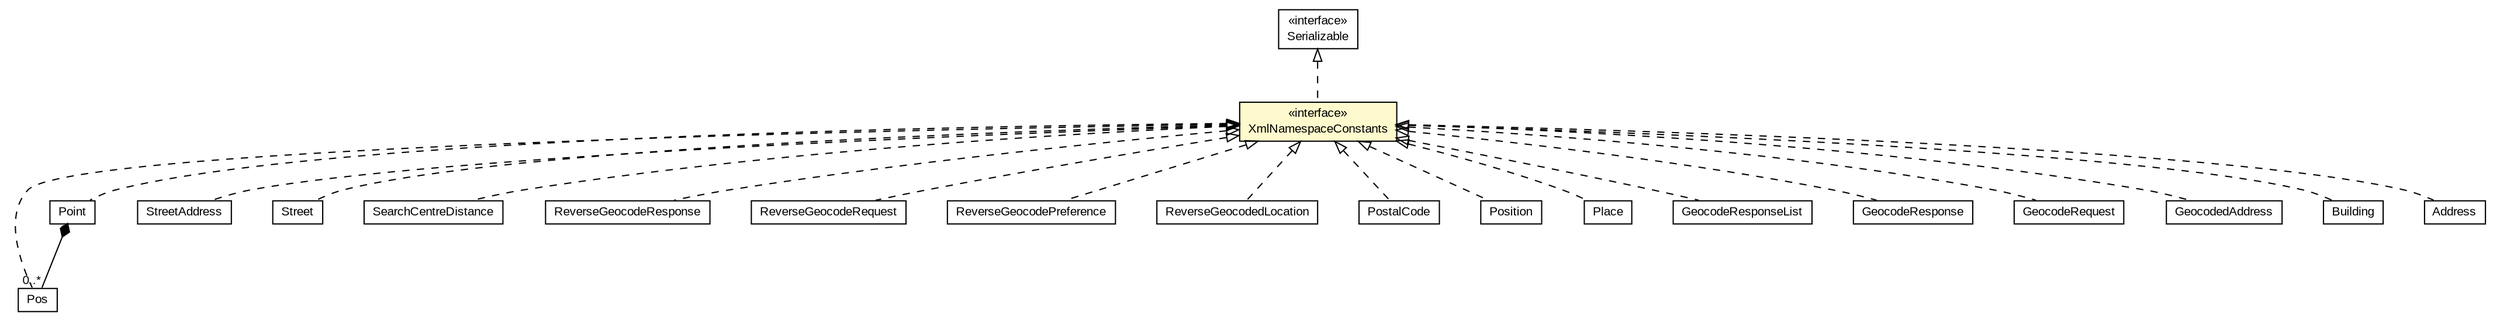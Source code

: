 #!/usr/local/bin/dot
#
# Class diagram 
# Generated by UMLGraph version R5_6-24-gf6e263 (http://www.umlgraph.org/)
#

digraph G {
	edge [fontname="arial",fontsize=10,labelfontname="arial",labelfontsize=10];
	node [fontname="arial",fontsize=10,shape=plaintext];
	nodesep=0.25;
	ranksep=0.5;
	// nl.mineleni.openls.databinding.gml.Pos
	c4725 [label=<<table title="nl.mineleni.openls.databinding.gml.Pos" border="0" cellborder="1" cellspacing="0" cellpadding="2" port="p" href="./databinding/gml/Pos.html">
		<tr><td><table border="0" cellspacing="0" cellpadding="1">
<tr><td align="center" balign="center"> Pos </td></tr>
		</table></td></tr>
		</table>>, URL="./databinding/gml/Pos.html", fontname="arial", fontcolor="black", fontsize=10.0];
	// nl.mineleni.openls.databinding.gml.Point
	c4726 [label=<<table title="nl.mineleni.openls.databinding.gml.Point" border="0" cellborder="1" cellspacing="0" cellpadding="2" port="p" href="./databinding/gml/Point.html">
		<tr><td><table border="0" cellspacing="0" cellpadding="1">
<tr><td align="center" balign="center"> Point </td></tr>
		</table></td></tr>
		</table>>, URL="./databinding/gml/Point.html", fontname="arial", fontcolor="black", fontsize=10.0];
	// nl.mineleni.openls.databinding.openls.StreetAddress
	c4727 [label=<<table title="nl.mineleni.openls.databinding.openls.StreetAddress" border="0" cellborder="1" cellspacing="0" cellpadding="2" port="p" href="./databinding/openls/StreetAddress.html">
		<tr><td><table border="0" cellspacing="0" cellpadding="1">
<tr><td align="center" balign="center"> StreetAddress </td></tr>
		</table></td></tr>
		</table>>, URL="./databinding/openls/StreetAddress.html", fontname="arial", fontcolor="black", fontsize=10.0];
	// nl.mineleni.openls.databinding.openls.Street
	c4728 [label=<<table title="nl.mineleni.openls.databinding.openls.Street" border="0" cellborder="1" cellspacing="0" cellpadding="2" port="p" href="./databinding/openls/Street.html">
		<tr><td><table border="0" cellspacing="0" cellpadding="1">
<tr><td align="center" balign="center"> Street </td></tr>
		</table></td></tr>
		</table>>, URL="./databinding/openls/Street.html", fontname="arial", fontcolor="black", fontsize=10.0];
	// nl.mineleni.openls.databinding.openls.SearchCentreDistance
	c4729 [label=<<table title="nl.mineleni.openls.databinding.openls.SearchCentreDistance" border="0" cellborder="1" cellspacing="0" cellpadding="2" port="p" href="./databinding/openls/SearchCentreDistance.html">
		<tr><td><table border="0" cellspacing="0" cellpadding="1">
<tr><td align="center" balign="center"> SearchCentreDistance </td></tr>
		</table></td></tr>
		</table>>, URL="./databinding/openls/SearchCentreDistance.html", fontname="arial", fontcolor="black", fontsize=10.0];
	// nl.mineleni.openls.databinding.openls.ReverseGeocodeResponse
	c4730 [label=<<table title="nl.mineleni.openls.databinding.openls.ReverseGeocodeResponse" border="0" cellborder="1" cellspacing="0" cellpadding="2" port="p" href="./databinding/openls/ReverseGeocodeResponse.html">
		<tr><td><table border="0" cellspacing="0" cellpadding="1">
<tr><td align="center" balign="center"> ReverseGeocodeResponse </td></tr>
		</table></td></tr>
		</table>>, URL="./databinding/openls/ReverseGeocodeResponse.html", fontname="arial", fontcolor="black", fontsize=10.0];
	// nl.mineleni.openls.databinding.openls.ReverseGeocodeRequest
	c4731 [label=<<table title="nl.mineleni.openls.databinding.openls.ReverseGeocodeRequest" border="0" cellborder="1" cellspacing="0" cellpadding="2" port="p" href="./databinding/openls/ReverseGeocodeRequest.html">
		<tr><td><table border="0" cellspacing="0" cellpadding="1">
<tr><td align="center" balign="center"> ReverseGeocodeRequest </td></tr>
		</table></td></tr>
		</table>>, URL="./databinding/openls/ReverseGeocodeRequest.html", fontname="arial", fontcolor="black", fontsize=10.0];
	// nl.mineleni.openls.databinding.openls.ReverseGeocodePreference
	c4732 [label=<<table title="nl.mineleni.openls.databinding.openls.ReverseGeocodePreference" border="0" cellborder="1" cellspacing="0" cellpadding="2" port="p" href="./databinding/openls/ReverseGeocodePreference.html">
		<tr><td><table border="0" cellspacing="0" cellpadding="1">
<tr><td align="center" balign="center"> ReverseGeocodePreference </td></tr>
		</table></td></tr>
		</table>>, URL="./databinding/openls/ReverseGeocodePreference.html", fontname="arial", fontcolor="black", fontsize=10.0];
	// nl.mineleni.openls.databinding.openls.ReverseGeocodedLocation
	c4734 [label=<<table title="nl.mineleni.openls.databinding.openls.ReverseGeocodedLocation" border="0" cellborder="1" cellspacing="0" cellpadding="2" port="p" href="./databinding/openls/ReverseGeocodedLocation.html">
		<tr><td><table border="0" cellspacing="0" cellpadding="1">
<tr><td align="center" balign="center"> ReverseGeocodedLocation </td></tr>
		</table></td></tr>
		</table>>, URL="./databinding/openls/ReverseGeocodedLocation.html", fontname="arial", fontcolor="black", fontsize=10.0];
	// nl.mineleni.openls.databinding.openls.PostalCode
	c4735 [label=<<table title="nl.mineleni.openls.databinding.openls.PostalCode" border="0" cellborder="1" cellspacing="0" cellpadding="2" port="p" href="./databinding/openls/PostalCode.html">
		<tr><td><table border="0" cellspacing="0" cellpadding="1">
<tr><td align="center" balign="center"> PostalCode </td></tr>
		</table></td></tr>
		</table>>, URL="./databinding/openls/PostalCode.html", fontname="arial", fontcolor="black", fontsize=10.0];
	// nl.mineleni.openls.databinding.openls.Position
	c4736 [label=<<table title="nl.mineleni.openls.databinding.openls.Position" border="0" cellborder="1" cellspacing="0" cellpadding="2" port="p" href="./databinding/openls/Position.html">
		<tr><td><table border="0" cellspacing="0" cellpadding="1">
<tr><td align="center" balign="center"> Position </td></tr>
		</table></td></tr>
		</table>>, URL="./databinding/openls/Position.html", fontname="arial", fontcolor="black", fontsize=10.0];
	// nl.mineleni.openls.databinding.openls.Place
	c4737 [label=<<table title="nl.mineleni.openls.databinding.openls.Place" border="0" cellborder="1" cellspacing="0" cellpadding="2" port="p" href="./databinding/openls/Place.html">
		<tr><td><table border="0" cellspacing="0" cellpadding="1">
<tr><td align="center" balign="center"> Place </td></tr>
		</table></td></tr>
		</table>>, URL="./databinding/openls/Place.html", fontname="arial", fontcolor="black", fontsize=10.0];
	// nl.mineleni.openls.databinding.openls.GeocodeResponseList
	c4738 [label=<<table title="nl.mineleni.openls.databinding.openls.GeocodeResponseList" border="0" cellborder="1" cellspacing="0" cellpadding="2" port="p" href="./databinding/openls/GeocodeResponseList.html">
		<tr><td><table border="0" cellspacing="0" cellpadding="1">
<tr><td align="center" balign="center"> GeocodeResponseList </td></tr>
		</table></td></tr>
		</table>>, URL="./databinding/openls/GeocodeResponseList.html", fontname="arial", fontcolor="black", fontsize=10.0];
	// nl.mineleni.openls.databinding.openls.GeocodeResponse
	c4739 [label=<<table title="nl.mineleni.openls.databinding.openls.GeocodeResponse" border="0" cellborder="1" cellspacing="0" cellpadding="2" port="p" href="./databinding/openls/GeocodeResponse.html">
		<tr><td><table border="0" cellspacing="0" cellpadding="1">
<tr><td align="center" balign="center"> GeocodeResponse </td></tr>
		</table></td></tr>
		</table>>, URL="./databinding/openls/GeocodeResponse.html", fontname="arial", fontcolor="black", fontsize=10.0];
	// nl.mineleni.openls.databinding.openls.GeocodeRequest
	c4740 [label=<<table title="nl.mineleni.openls.databinding.openls.GeocodeRequest" border="0" cellborder="1" cellspacing="0" cellpadding="2" port="p" href="./databinding/openls/GeocodeRequest.html">
		<tr><td><table border="0" cellspacing="0" cellpadding="1">
<tr><td align="center" balign="center"> GeocodeRequest </td></tr>
		</table></td></tr>
		</table>>, URL="./databinding/openls/GeocodeRequest.html", fontname="arial", fontcolor="black", fontsize=10.0];
	// nl.mineleni.openls.databinding.openls.GeocodedAddress
	c4741 [label=<<table title="nl.mineleni.openls.databinding.openls.GeocodedAddress" border="0" cellborder="1" cellspacing="0" cellpadding="2" port="p" href="./databinding/openls/GeocodedAddress.html">
		<tr><td><table border="0" cellspacing="0" cellpadding="1">
<tr><td align="center" balign="center"> GeocodedAddress </td></tr>
		</table></td></tr>
		</table>>, URL="./databinding/openls/GeocodedAddress.html", fontname="arial", fontcolor="black", fontsize=10.0];
	// nl.mineleni.openls.databinding.openls.Building
	c4742 [label=<<table title="nl.mineleni.openls.databinding.openls.Building" border="0" cellborder="1" cellspacing="0" cellpadding="2" port="p" href="./databinding/openls/Building.html">
		<tr><td><table border="0" cellspacing="0" cellpadding="1">
<tr><td align="center" balign="center"> Building </td></tr>
		</table></td></tr>
		</table>>, URL="./databinding/openls/Building.html", fontname="arial", fontcolor="black", fontsize=10.0];
	// nl.mineleni.openls.databinding.openls.Address
	c4743 [label=<<table title="nl.mineleni.openls.databinding.openls.Address" border="0" cellborder="1" cellspacing="0" cellpadding="2" port="p" href="./databinding/openls/Address.html">
		<tr><td><table border="0" cellspacing="0" cellpadding="1">
<tr><td align="center" balign="center"> Address </td></tr>
		</table></td></tr>
		</table>>, URL="./databinding/openls/Address.html", fontname="arial", fontcolor="black", fontsize=10.0];
	// nl.mineleni.openls.XmlNamespaceConstants
	c4744 [label=<<table title="nl.mineleni.openls.XmlNamespaceConstants" border="0" cellborder="1" cellspacing="0" cellpadding="2" port="p" bgcolor="lemonChiffon" href="./XmlNamespaceConstants.html">
		<tr><td><table border="0" cellspacing="0" cellpadding="1">
<tr><td align="center" balign="center"> &#171;interface&#187; </td></tr>
<tr><td align="center" balign="center"> XmlNamespaceConstants </td></tr>
		</table></td></tr>
		</table>>, URL="./XmlNamespaceConstants.html", fontname="arial", fontcolor="black", fontsize=10.0];
	//nl.mineleni.openls.databinding.gml.Pos implements nl.mineleni.openls.XmlNamespaceConstants
	c4744:p -> c4725:p [dir=back,arrowtail=empty,style=dashed];
	//nl.mineleni.openls.databinding.gml.Point implements nl.mineleni.openls.XmlNamespaceConstants
	c4744:p -> c4726:p [dir=back,arrowtail=empty,style=dashed];
	// nl.mineleni.openls.databinding.gml.Point COMPOSED nl.mineleni.openls.databinding.gml.Pos
	c4726:p -> c4725:p [taillabel="1", label="", headlabel="0..*", fontname="arial", fontcolor="black", fontsize=10.0, color="black", arrowhead=none, arrowtail=diamond, dir=both];
	//nl.mineleni.openls.databinding.openls.StreetAddress implements nl.mineleni.openls.XmlNamespaceConstants
	c4744:p -> c4727:p [dir=back,arrowtail=empty,style=dashed];
	//nl.mineleni.openls.databinding.openls.Street implements nl.mineleni.openls.XmlNamespaceConstants
	c4744:p -> c4728:p [dir=back,arrowtail=empty,style=dashed];
	//nl.mineleni.openls.databinding.openls.SearchCentreDistance implements nl.mineleni.openls.XmlNamespaceConstants
	c4744:p -> c4729:p [dir=back,arrowtail=empty,style=dashed];
	//nl.mineleni.openls.databinding.openls.ReverseGeocodeResponse implements nl.mineleni.openls.XmlNamespaceConstants
	c4744:p -> c4730:p [dir=back,arrowtail=empty,style=dashed];
	//nl.mineleni.openls.databinding.openls.ReverseGeocodeRequest implements nl.mineleni.openls.XmlNamespaceConstants
	c4744:p -> c4731:p [dir=back,arrowtail=empty,style=dashed];
	//nl.mineleni.openls.databinding.openls.ReverseGeocodePreference implements nl.mineleni.openls.XmlNamespaceConstants
	c4744:p -> c4732:p [dir=back,arrowtail=empty,style=dashed];
	//nl.mineleni.openls.databinding.openls.ReverseGeocodedLocation implements nl.mineleni.openls.XmlNamespaceConstants
	c4744:p -> c4734:p [dir=back,arrowtail=empty,style=dashed];
	//nl.mineleni.openls.databinding.openls.PostalCode implements nl.mineleni.openls.XmlNamespaceConstants
	c4744:p -> c4735:p [dir=back,arrowtail=empty,style=dashed];
	//nl.mineleni.openls.databinding.openls.Position implements nl.mineleni.openls.XmlNamespaceConstants
	c4744:p -> c4736:p [dir=back,arrowtail=empty,style=dashed];
	//nl.mineleni.openls.databinding.openls.Place implements nl.mineleni.openls.XmlNamespaceConstants
	c4744:p -> c4737:p [dir=back,arrowtail=empty,style=dashed];
	//nl.mineleni.openls.databinding.openls.GeocodeResponseList implements nl.mineleni.openls.XmlNamespaceConstants
	c4744:p -> c4738:p [dir=back,arrowtail=empty,style=dashed];
	//nl.mineleni.openls.databinding.openls.GeocodeResponse implements nl.mineleni.openls.XmlNamespaceConstants
	c4744:p -> c4739:p [dir=back,arrowtail=empty,style=dashed];
	//nl.mineleni.openls.databinding.openls.GeocodeRequest implements nl.mineleni.openls.XmlNamespaceConstants
	c4744:p -> c4740:p [dir=back,arrowtail=empty,style=dashed];
	//nl.mineleni.openls.databinding.openls.GeocodedAddress implements nl.mineleni.openls.XmlNamespaceConstants
	c4744:p -> c4741:p [dir=back,arrowtail=empty,style=dashed];
	//nl.mineleni.openls.databinding.openls.Building implements nl.mineleni.openls.XmlNamespaceConstants
	c4744:p -> c4742:p [dir=back,arrowtail=empty,style=dashed];
	//nl.mineleni.openls.databinding.openls.Address implements nl.mineleni.openls.XmlNamespaceConstants
	c4744:p -> c4743:p [dir=back,arrowtail=empty,style=dashed];
	//nl.mineleni.openls.XmlNamespaceConstants implements java.io.Serializable
	c4750:p -> c4744:p [dir=back,arrowtail=empty,style=dashed];
	// java.io.Serializable
	c4750 [label=<<table title="java.io.Serializable" border="0" cellborder="1" cellspacing="0" cellpadding="2" port="p">
		<tr><td><table border="0" cellspacing="0" cellpadding="1">
<tr><td align="center" balign="center"> &#171;interface&#187; </td></tr>
<tr><td align="center" balign="center"> Serializable </td></tr>
		</table></td></tr>
		</table>>, URL="null", fontname="arial", fontcolor="black", fontsize=10.0];
}

